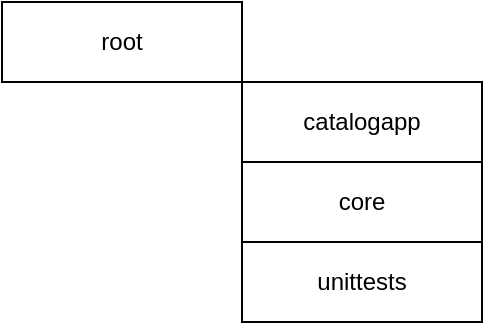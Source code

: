 <mxfile version="12.9.13" type="device" pages="5"><diagram id="IYp4m-Z0AA31BrQ5sGyY" name="Modules"><mxGraphModel dx="749" dy="556" grid="1" gridSize="10" guides="1" tooltips="1" connect="1" arrows="1" fold="1" page="1" pageScale="1" pageWidth="827" pageHeight="1169" math="0" shadow="0"><root><mxCell id="0"/><mxCell id="1" parent="0"/><mxCell id="JJ-1DIIasr29SbRFsAjz-7" value="catalogapp" style="rounded=0;whiteSpace=wrap;html=1;" vertex="1" parent="1"><mxGeometry x="200" y="80" width="120" height="40" as="geometry"/></mxCell><mxCell id="JJ-1DIIasr29SbRFsAjz-8" value="unittests&lt;br&gt;" style="rounded=0;whiteSpace=wrap;html=1;" vertex="1" parent="1"><mxGeometry x="200" y="160" width="120" height="40" as="geometry"/></mxCell><mxCell id="JJ-1DIIasr29SbRFsAjz-9" value="core" style="rounded=0;whiteSpace=wrap;html=1;" vertex="1" parent="1"><mxGeometry x="200" y="120" width="120" height="40" as="geometry"/></mxCell><mxCell id="JJ-1DIIasr29SbRFsAjz-12" value="root" style="rounded=0;whiteSpace=wrap;html=1;" vertex="1" parent="1"><mxGeometry x="80" y="40" width="120" height="40" as="geometry"/></mxCell></root></mxGraphModel></diagram><diagram id="oyWZKMJ6UmU2FsBlswnW" name="ProgramLogic"><mxGraphModel dx="1086" dy="806" grid="1" gridSize="10" guides="1" tooltips="1" connect="1" arrows="1" fold="1" page="1" pageScale="1" pageWidth="827" pageHeight="1169" math="0" shadow="0"><root><mxCell id="x6jylAAt1Qqi-fwEC0df-0"/><mxCell id="x6jylAAt1Qqi-fwEC0df-1" parent="x6jylAAt1Qqi-fwEC0df-0"/><mxCell id="x6jylAAt1Qqi-fwEC0df-2" value="catalogapp" style="rounded=0;whiteSpace=wrap;html=1;" vertex="1" parent="x6jylAAt1Qqi-fwEC0df-1"><mxGeometry x="120" y="200" width="160" height="40" as="geometry"/></mxCell><mxCell id="x6jylAAt1Qqi-fwEC0df-3" value="catalogs" style="rounded=0;whiteSpace=wrap;html=1;" vertex="1" parent="x6jylAAt1Qqi-fwEC0df-1"><mxGeometry x="280" y="200" width="160" height="40" as="geometry"/></mxCell><mxCell id="x6jylAAt1Qqi-fwEC0df-4" value="vendors" style="rounded=0;whiteSpace=wrap;html=1;" vertex="1" parent="x6jylAAt1Qqi-fwEC0df-1"><mxGeometry x="280" y="240" width="160" height="40" as="geometry"/></mxCell><mxCell id="x6jylAAt1Qqi-fwEC0df-5" value="&lt;div style=&quot;font-family: &amp;#34;consolas&amp;#34; , &amp;#34;courier new&amp;#34; , monospace ; font-size: 16px ; line-height: 22px&quot;&gt;&lt;div&gt;&lt;span&gt;capp&lt;/span&gt;.catalogs.&lt;span&gt;store&lt;/span&gt;()&lt;/div&gt;&lt;div&gt;&lt;span&gt;capp&lt;/span&gt;.vendors.&lt;span&gt;store&lt;/span&gt;()&lt;/div&gt;&lt;div&gt;&lt;span&gt;capp&lt;/span&gt;.categories.&lt;span&gt;store&lt;/span&gt;()&lt;/div&gt;&lt;div&gt;&lt;span&gt;capp&lt;/span&gt;.suppliers.&lt;span&gt;store&lt;/span&gt;()&lt;/div&gt;&lt;div&gt;&lt;span&gt;capp&lt;/span&gt;.pricing_profiles.&lt;span&gt;store&lt;/span&gt;()&lt;/div&gt;&lt;/div&gt;" style="rounded=0;whiteSpace=wrap;html=1;" vertex="1" parent="x6jylAAt1Qqi-fwEC0df-1"><mxGeometry x="560" y="40" width="290" height="210" as="geometry"/></mxCell><mxCell id="x6jylAAt1Qqi-fwEC0df-6" value="categories" style="rounded=0;whiteSpace=wrap;html=1;" vertex="1" parent="x6jylAAt1Qqi-fwEC0df-1"><mxGeometry x="280" y="280" width="160" height="40" as="geometry"/></mxCell><mxCell id="x6jylAAt1Qqi-fwEC0df-7" value="suppliers" style="rounded=0;whiteSpace=wrap;html=1;" vertex="1" parent="x6jylAAt1Qqi-fwEC0df-1"><mxGeometry x="280" y="360" width="160" height="40" as="geometry"/></mxCell><mxCell id="x6jylAAt1Qqi-fwEC0df-8" value="pricing_profiles" style="rounded=0;whiteSpace=wrap;html=1;" vertex="1" parent="x6jylAAt1Qqi-fwEC0df-1"><mxGeometry x="280" y="400" width="160" height="40" as="geometry"/></mxCell><mxCell id="x6jylAAt1Qqi-fwEC0df-9" value="models" style="rounded=0;whiteSpace=wrap;html=1;" vertex="1" parent="x6jylAAt1Qqi-fwEC0df-1"><mxGeometry x="280" y="440" width="160" height="40" as="geometry"/></mxCell><mxCell id="x6jylAAt1Qqi-fwEC0df-10" value="categories_details" style="rounded=0;whiteSpace=wrap;html=1;" vertex="1" parent="x6jylAAt1Qqi-fwEC0df-1"><mxGeometry x="280" y="320" width="160" height="40" as="geometry"/></mxCell><mxCell id="x6jylAAt1Qqi-fwEC0df-11" value="models_details" style="rounded=0;whiteSpace=wrap;html=1;" vertex="1" parent="x6jylAAt1Qqi-fwEC0df-1"><mxGeometry x="280" y="480" width="160" height="40" as="geometry"/></mxCell><mxCell id="x6jylAAt1Qqi-fwEC0df-12" value="updated" style="rounded=0;whiteSpace=wrap;html=1;" vertex="1" parent="x6jylAAt1Qqi-fwEC0df-1"><mxGeometry x="280" y="560" width="160" height="40" as="geometry"/></mxCell><mxCell id="x6jylAAt1Qqi-fwEC0df-13" value="models_deleted" style="rounded=0;whiteSpace=wrap;html=1;" vertex="1" parent="x6jylAAt1Qqi-fwEC0df-1"><mxGeometry x="280" y="520" width="160" height="40" as="geometry"/></mxCell></root></mxGraphModel></diagram><diagram id="TBpm23rPBdxBbLjd3IVW" name="Template"><mxGraphModel dx="1086" dy="806" grid="1" gridSize="10" guides="1" tooltips="1" connect="1" arrows="1" fold="1" page="1" pageScale="1" pageWidth="827" pageHeight="1169" math="0" shadow="0"><root><mxCell id="J9Hu7dKGUho0h3GcUR4D-0"/><mxCell id="J9Hu7dKGUho0h3GcUR4D-1" parent="J9Hu7dKGUho0h3GcUR4D-0"/><mxCell id="J9Hu7dKGUho0h3GcUR4D-2" value="authentification" style="rounded=0;whiteSpace=wrap;html=1;" vertex="1" parent="J9Hu7dKGUho0h3GcUR4D-1"><mxGeometry x="120" y="160" width="160" height="40" as="geometry"/></mxCell><mxCell id="J9Hu7dKGUho0h3GcUR4D-3" value="get_response" style="rounded=0;whiteSpace=wrap;html=1;" vertex="1" parent="J9Hu7dKGUho0h3GcUR4D-1"><mxGeometry x="120" y="200" width="160" height="40" as="geometry"/></mxCell><mxCell id="J9Hu7dKGUho0h3GcUR4D-4" value="save_json" style="rounded=0;whiteSpace=wrap;html=1;" vertex="1" parent="J9Hu7dKGUho0h3GcUR4D-1"><mxGeometry x="120" y="240" width="160" height="40" as="geometry"/></mxCell></root></mxGraphModel></diagram><diagram id="lXaIi9MxMYGKAf21tjIe" name="UML"><mxGraphModel dx="517" dy="384" grid="1" gridSize="10" guides="1" tooltips="1" connect="1" arrows="1" fold="1" page="1" pageScale="1" pageWidth="827" pageHeight="1169" math="0" shadow="0"><root><mxCell id="s0x9FSoNGCt9M02YfOC_-0"/><mxCell id="s0x9FSoNGCt9M02YfOC_-1" parent="s0x9FSoNGCt9M02YfOC_-0"/><mxCell id="s0x9FSoNGCt9M02YfOC_-2" value="Entity" style="swimlane;fontStyle=1;align=center;verticalAlign=top;childLayout=stackLayout;horizontal=1;startSize=26;horizontalStack=0;resizeParent=1;resizeParentMax=0;resizeLast=0;collapsible=1;marginBottom=0;" vertex="1" parent="s0x9FSoNGCt9M02YfOC_-1"><mxGeometry x="40" y="160" width="280" height="216" as="geometry"/></mxCell><mxCell id="s0x9FSoNGCt9M02YfOC_-6" value="+ url_template: string" style="text;strokeColor=none;fillColor=none;align=left;verticalAlign=top;spacingLeft=4;spacingRight=4;overflow=hidden;rotatable=0;points=[[0,0.5],[1,0.5]];portConstraint=eastwest;" vertex="1" parent="s0x9FSoNGCt9M02YfOC_-2"><mxGeometry y="26" width="280" height="26" as="geometry"/></mxCell><mxCell id="s0x9FSoNGCt9M02YfOC_-7" value="+ filter_template: string" style="text;strokeColor=none;fillColor=none;align=left;verticalAlign=top;spacingLeft=4;spacingRight=4;overflow=hidden;rotatable=0;points=[[0,0.5],[1,0.5]];portConstraint=eastwest;" vertex="1" parent="s0x9FSoNGCt9M02YfOC_-2"><mxGeometry y="52" width="280" height="26" as="geometry"/></mxCell><mxCell id="s0x9FSoNGCt9M02YfOC_-3" value="+ field: type" style="text;strokeColor=none;fillColor=none;align=left;verticalAlign=top;spacingLeft=4;spacingRight=4;overflow=hidden;rotatable=0;points=[[0,0.5],[1,0.5]];portConstraint=eastwest;" vertex="1" parent="s0x9FSoNGCt9M02YfOC_-2"><mxGeometry y="78" width="280" height="26" as="geometry"/></mxCell><mxCell id="s0x9FSoNGCt9M02YfOC_-4" value="" style="line;strokeWidth=1;fillColor=none;align=left;verticalAlign=middle;spacingTop=-1;spacingLeft=3;spacingRight=3;rotatable=0;labelPosition=right;points=[];portConstraint=eastwest;" vertex="1" parent="s0x9FSoNGCt9M02YfOC_-2"><mxGeometry y="104" width="280" height="8" as="geometry"/></mxCell><mxCell id="s0x9FSoNGCt9M02YfOC_-12" value="- __init__(self, entity, catalogs): void" style="text;strokeColor=none;fillColor=none;align=left;verticalAlign=top;spacingLeft=4;spacingRight=4;overflow=hidden;rotatable=0;points=[[0,0.5],[1,0.5]];portConstraint=eastwest;" vertex="1" parent="s0x9FSoNGCt9M02YfOC_-2"><mxGeometry y="112" width="280" height="26" as="geometry"/></mxCell><mxCell id="s0x9FSoNGCt9M02YfOC_-11" value="+ store(self): void" style="text;strokeColor=none;fillColor=none;align=left;verticalAlign=top;spacingLeft=4;spacingRight=4;overflow=hidden;rotatable=0;points=[[0,0.5],[1,0.5]];portConstraint=eastwest;" vertex="1" parent="s0x9FSoNGCt9M02YfOC_-2"><mxGeometry y="138" width="280" height="26" as="geometry"/></mxCell><mxCell id="s0x9FSoNGCt9M02YfOC_-10" value="+ store_catalog(self, catalog_id): void" style="text;strokeColor=none;fillColor=none;align=left;verticalAlign=top;spacingLeft=4;spacingRight=4;overflow=hidden;rotatable=0;points=[[0,0.5],[1,0.5]];portConstraint=eastwest;" vertex="1" parent="s0x9FSoNGCt9M02YfOC_-2"><mxGeometry y="164" width="280" height="26" as="geometry"/></mxCell><mxCell id="s0x9FSoNGCt9M02YfOC_-5" value="+ store_id(self, catalog_id, entity_id): void" style="text;strokeColor=none;fillColor=none;align=left;verticalAlign=top;spacingLeft=4;spacingRight=4;overflow=hidden;rotatable=0;points=[[0,0.5],[1,0.5]];portConstraint=eastwest;" vertex="1" parent="s0x9FSoNGCt9M02YfOC_-2"><mxGeometry y="190" width="280" height="26" as="geometry"/></mxCell></root></mxGraphModel></diagram><diagram id="2seeLwlI2TRedl3CbBTi" name="Entities"><mxGraphModel dx="749" dy="556" grid="1" gridSize="10" guides="1" tooltips="1" connect="1" arrows="1" fold="1" page="1" pageScale="1" pageWidth="827" pageHeight="1169" math="0" shadow="0"><root><mxCell id="WXKb8lEDJ8eCregeaKzm-0"/><mxCell id="WXKb8lEDJ8eCregeaKzm-1" parent="WXKb8lEDJ8eCregeaKzm-0"/><mxCell id="WXKb8lEDJ8eCregeaKzm-2" value="catalogs" style="rounded=0;whiteSpace=wrap;html=1;" vertex="1" parent="WXKb8lEDJ8eCregeaKzm-1"><mxGeometry x="80" y="40" width="160" height="40" as="geometry"/></mxCell><mxCell id="WXKb8lEDJ8eCregeaKzm-3" value="vendors" style="rounded=0;whiteSpace=wrap;html=1;" vertex="1" parent="WXKb8lEDJ8eCregeaKzm-1"><mxGeometry x="80" y="80" width="160" height="40" as="geometry"/></mxCell><mxCell id="WXKb8lEDJ8eCregeaKzm-4" value="categories" style="rounded=0;whiteSpace=wrap;html=1;" vertex="1" parent="WXKb8lEDJ8eCregeaKzm-1"><mxGeometry x="80" y="120" width="160" height="40" as="geometry"/></mxCell><mxCell id="WXKb8lEDJ8eCregeaKzm-5" value="suppliers" style="rounded=0;whiteSpace=wrap;html=1;" vertex="1" parent="WXKb8lEDJ8eCregeaKzm-1"><mxGeometry x="80" y="200" width="160" height="40" as="geometry"/></mxCell><mxCell id="WXKb8lEDJ8eCregeaKzm-6" value="pricing_profiles" style="rounded=0;whiteSpace=wrap;html=1;" vertex="1" parent="WXKb8lEDJ8eCregeaKzm-1"><mxGeometry x="80" y="280" width="160" height="40" as="geometry"/></mxCell><mxCell id="WXKb8lEDJ8eCregeaKzm-7" value="models" style="rounded=0;whiteSpace=wrap;html=1;" vertex="1" parent="WXKb8lEDJ8eCregeaKzm-1"><mxGeometry x="80" y="360" width="160" height="40" as="geometry"/></mxCell><mxCell id="WXKb8lEDJ8eCregeaKzm-8" value="categories_details" style="rounded=0;whiteSpace=wrap;html=1;" vertex="1" parent="WXKb8lEDJ8eCregeaKzm-1"><mxGeometry x="80" y="160" width="160" height="40" as="geometry"/></mxCell><mxCell id="WXKb8lEDJ8eCregeaKzm-9" value="models_details" style="rounded=0;whiteSpace=wrap;html=1;" vertex="1" parent="WXKb8lEDJ8eCregeaKzm-1"><mxGeometry x="80" y="400" width="160" height="40" as="geometry"/></mxCell><mxCell id="WXKb8lEDJ8eCregeaKzm-10" value="modified" style="rounded=0;whiteSpace=wrap;html=1;" vertex="1" parent="WXKb8lEDJ8eCregeaKzm-1"><mxGeometry x="80" y="480" width="160" height="40" as="geometry"/></mxCell><mxCell id="WXKb8lEDJ8eCregeaKzm-11" value="models_deleted" style="rounded=0;whiteSpace=wrap;html=1;" vertex="1" parent="WXKb8lEDJ8eCregeaKzm-1"><mxGeometry x="80" y="440" width="160" height="40" as="geometry"/></mxCell><mxCell id="WXKb8lEDJ8eCregeaKzm-12" value="suppliers_prices" style="rounded=0;whiteSpace=wrap;html=1;" vertex="1" parent="WXKb8lEDJ8eCregeaKzm-1"><mxGeometry x="80" y="240" width="160" height="40" as="geometry"/></mxCell><mxCell id="WXKb8lEDJ8eCregeaKzm-13" value="pricing_profiles_prices" style="rounded=0;whiteSpace=wrap;html=1;" vertex="1" parent="WXKb8lEDJ8eCregeaKzm-1"><mxGeometry x="80" y="320" width="160" height="40" as="geometry"/></mxCell><mxCell id="WXKb8lEDJ8eCregeaKzm-22" value="offset" style="rounded=0;whiteSpace=wrap;html=1;" vertex="1" parent="WXKb8lEDJ8eCregeaKzm-1"><mxGeometry x="440" y="160" width="80" height="40" as="geometry"/></mxCell><mxCell id="WXKb8lEDJ8eCregeaKzm-23" value="startId" style="rounded=0;whiteSpace=wrap;html=1;" vertex="1" parent="WXKb8lEDJ8eCregeaKzm-1"><mxGeometry x="440" y="240" width="80" height="40" as="geometry"/></mxCell><mxCell id="WXKb8lEDJ8eCregeaKzm-24" value="partition" style="rounded=0;whiteSpace=wrap;html=1;" vertex="1" parent="WXKb8lEDJ8eCregeaKzm-1"><mxGeometry x="520" y="160" width="80" height="40" as="geometry"/></mxCell><mxCell id="WXKb8lEDJ8eCregeaKzm-25" value="partition" style="rounded=0;whiteSpace=wrap;html=1;" vertex="1" parent="WXKb8lEDJ8eCregeaKzm-1"><mxGeometry x="520" y="240" width="80" height="40" as="geometry"/></mxCell></root></mxGraphModel></diagram></mxfile>